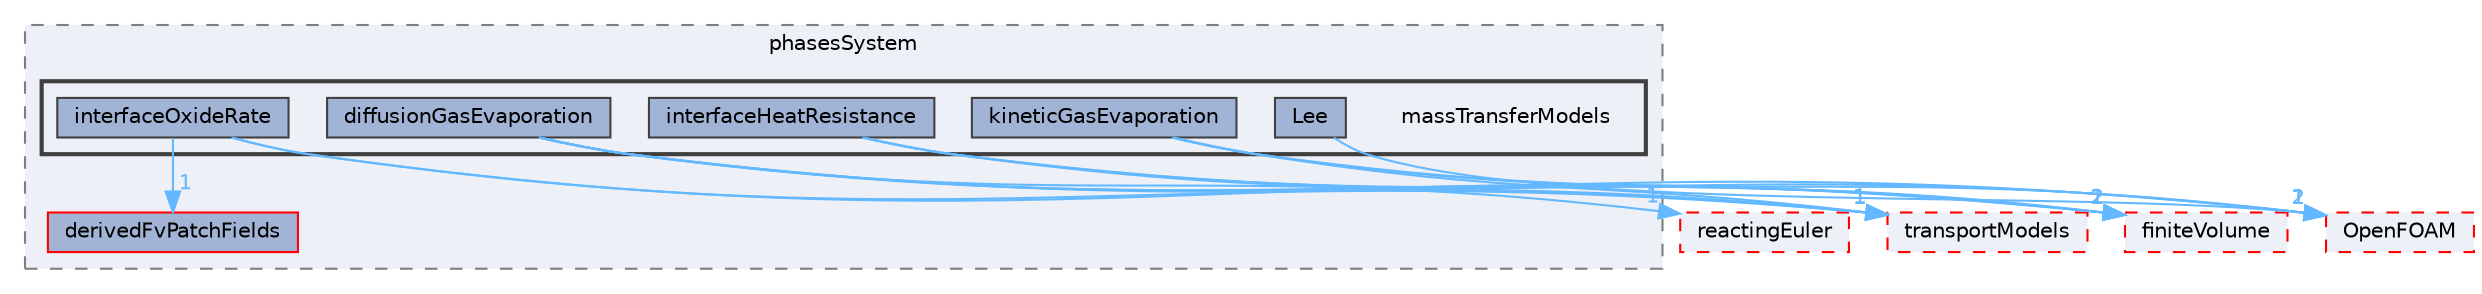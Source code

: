 digraph "src/phaseSystemModels/multiphaseInter/phasesSystem/massTransferModels"
{
 // LATEX_PDF_SIZE
  bgcolor="transparent";
  edge [fontname=Helvetica,fontsize=10,labelfontname=Helvetica,labelfontsize=10];
  node [fontname=Helvetica,fontsize=10,shape=box,height=0.2,width=0.4];
  compound=true
  subgraph clusterdir_db395476bb1f6f0ed4c109e4728d6393 {
    graph [ bgcolor="#edf0f7", pencolor="grey50", label="phasesSystem", fontname=Helvetica,fontsize=10 style="filled,dashed", URL="dir_db395476bb1f6f0ed4c109e4728d6393.html",tooltip=""]
  dir_3fc90860fbc6a2b15198aced2bc0af7c [label="derivedFvPatchFields", fillcolor="#a2b4d6", color="red", style="filled", URL="dir_3fc90860fbc6a2b15198aced2bc0af7c.html",tooltip=""];
  subgraph clusterdir_0c0b5129472ca29c58a10e8c1b48f1f6 {
    graph [ bgcolor="#edf0f7", pencolor="grey25", label="", fontname=Helvetica,fontsize=10 style="filled,bold", URL="dir_0c0b5129472ca29c58a10e8c1b48f1f6.html",tooltip=""]
    dir_0c0b5129472ca29c58a10e8c1b48f1f6 [shape=plaintext, label="massTransferModels"];
  dir_1c88223080119b1c46b8d3147cd8f2c1 [label="diffusionGasEvaporation", fillcolor="#a2b4d6", color="grey25", style="filled", URL="dir_1c88223080119b1c46b8d3147cd8f2c1.html",tooltip=""];
  dir_c07a5c0a0a3eae515da32d97e52e4410 [label="interfaceHeatResistance", fillcolor="#a2b4d6", color="grey25", style="filled", URL="dir_c07a5c0a0a3eae515da32d97e52e4410.html",tooltip=""];
  dir_d6dcbe8166625d7bca706d96f1e2f106 [label="interfaceOxideRate", fillcolor="#a2b4d6", color="grey25", style="filled", URL="dir_d6dcbe8166625d7bca706d96f1e2f106.html",tooltip=""];
  dir_7d548ca655f98aa28db2c8ed7fc7c7f7 [label="kineticGasEvaporation", fillcolor="#a2b4d6", color="grey25", style="filled", URL="dir_7d548ca655f98aa28db2c8ed7fc7c7f7.html",tooltip=""];
  dir_45a6bcd0a6ac563c5f897d209bc6cf78 [label="Lee", fillcolor="#a2b4d6", color="grey25", style="filled", URL="dir_45a6bcd0a6ac563c5f897d209bc6cf78.html",tooltip=""];
  }
  }
  dir_7263d3bc03bb574c88ee6a985fde1644 [label="reactingEuler", fillcolor="#edf0f7", color="red", style="filled,dashed", URL="dir_7263d3bc03bb574c88ee6a985fde1644.html",tooltip=""];
  dir_9415e59289a6feeb24164dafa70a594f [label="transportModels", fillcolor="#edf0f7", color="red", style="filled,dashed", URL="dir_9415e59289a6feeb24164dafa70a594f.html",tooltip=""];
  dir_9bd15774b555cf7259a6fa18f99fe99b [label="finiteVolume", fillcolor="#edf0f7", color="red", style="filled,dashed", URL="dir_9bd15774b555cf7259a6fa18f99fe99b.html",tooltip=""];
  dir_c5473ff19b20e6ec4dfe5c310b3778a8 [label="OpenFOAM", fillcolor="#edf0f7", color="red", style="filled,dashed", URL="dir_c5473ff19b20e6ec4dfe5c310b3778a8.html",tooltip=""];
  dir_1c88223080119b1c46b8d3147cd8f2c1->dir_7263d3bc03bb574c88ee6a985fde1644 [headlabel="1", labeldistance=1.5 headhref="dir_000930_003212.html" href="dir_000930_003212.html" color="steelblue1" fontcolor="steelblue1"];
  dir_1c88223080119b1c46b8d3147cd8f2c1->dir_9415e59289a6feeb24164dafa70a594f [headlabel="1", labeldistance=1.5 headhref="dir_000930_004112.html" href="dir_000930_004112.html" color="steelblue1" fontcolor="steelblue1"];
  dir_1c88223080119b1c46b8d3147cd8f2c1->dir_9bd15774b555cf7259a6fa18f99fe99b [headlabel="2", labeldistance=1.5 headhref="dir_000930_001387.html" href="dir_000930_001387.html" color="steelblue1" fontcolor="steelblue1"];
  dir_1c88223080119b1c46b8d3147cd8f2c1->dir_c5473ff19b20e6ec4dfe5c310b3778a8 [headlabel="1", labeldistance=1.5 headhref="dir_000930_002695.html" href="dir_000930_002695.html" color="steelblue1" fontcolor="steelblue1"];
  dir_c07a5c0a0a3eae515da32d97e52e4410->dir_9415e59289a6feeb24164dafa70a594f [headlabel="1", labeldistance=1.5 headhref="dir_001899_004112.html" href="dir_001899_004112.html" color="steelblue1" fontcolor="steelblue1"];
  dir_c07a5c0a0a3eae515da32d97e52e4410->dir_9bd15774b555cf7259a6fa18f99fe99b [headlabel="2", labeldistance=1.5 headhref="dir_001899_001387.html" href="dir_001899_001387.html" color="steelblue1" fontcolor="steelblue1"];
  dir_c07a5c0a0a3eae515da32d97e52e4410->dir_c5473ff19b20e6ec4dfe5c310b3778a8 [headlabel="2", labeldistance=1.5 headhref="dir_001899_002695.html" href="dir_001899_002695.html" color="steelblue1" fontcolor="steelblue1"];
  dir_d6dcbe8166625d7bca706d96f1e2f106->dir_3fc90860fbc6a2b15198aced2bc0af7c [headlabel="1", labeldistance=1.5 headhref="dir_001902_000881.html" href="dir_001902_000881.html" color="steelblue1" fontcolor="steelblue1"];
  dir_d6dcbe8166625d7bca706d96f1e2f106->dir_9415e59289a6feeb24164dafa70a594f [headlabel="1", labeldistance=1.5 headhref="dir_001902_004112.html" href="dir_001902_004112.html" color="steelblue1" fontcolor="steelblue1"];
  dir_d6dcbe8166625d7bca706d96f1e2f106->dir_9bd15774b555cf7259a6fa18f99fe99b [headlabel="1", labeldistance=1.5 headhref="dir_001902_001387.html" href="dir_001902_001387.html" color="steelblue1" fontcolor="steelblue1"];
  dir_7d548ca655f98aa28db2c8ed7fc7c7f7->dir_9415e59289a6feeb24164dafa70a594f [headlabel="1", labeldistance=1.5 headhref="dir_002029_004112.html" href="dir_002029_004112.html" color="steelblue1" fontcolor="steelblue1"];
  dir_7d548ca655f98aa28db2c8ed7fc7c7f7->dir_9bd15774b555cf7259a6fa18f99fe99b [headlabel="2", labeldistance=1.5 headhref="dir_002029_001387.html" href="dir_002029_001387.html" color="steelblue1" fontcolor="steelblue1"];
  dir_7d548ca655f98aa28db2c8ed7fc7c7f7->dir_c5473ff19b20e6ec4dfe5c310b3778a8 [headlabel="2", labeldistance=1.5 headhref="dir_002029_002695.html" href="dir_002029_002695.html" color="steelblue1" fontcolor="steelblue1"];
  dir_45a6bcd0a6ac563c5f897d209bc6cf78->dir_c5473ff19b20e6ec4dfe5c310b3778a8 [headlabel="1", labeldistance=1.5 headhref="dir_002129_002695.html" href="dir_002129_002695.html" color="steelblue1" fontcolor="steelblue1"];
}

